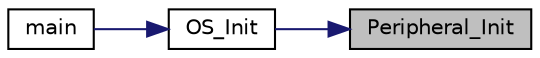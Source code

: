 digraph "Peripheral_Init"
{
 // LATEX_PDF_SIZE
  edge [fontname="Helvetica",fontsize="10",labelfontname="Helvetica",labelfontsize="10"];
  node [fontname="Helvetica",fontsize="10",shape=record];
  rankdir="RL";
  Node1 [label="Peripheral_Init",height=0.2,width=0.4,color="black", fillcolor="grey75", style="filled", fontcolor="black",tooltip="This function initializes extra IO used by OS, add new inits here."];
  Node1 -> Node2 [dir="back",color="midnightblue",fontsize="10",style="solid",fontname="Helvetica"];
  Node2 [label="OS_Init",height=0.2,width=0.4,color="black", fillcolor="white", style="filled",URL="$_o_s_8c.html#acb6df8f47f418aad9c9a9e045d7d1e6d",tooltip="initialize operating system, disable interrupts until OS_Launch initialize OS controlled I/O: serial,..."];
  Node2 -> Node3 [dir="back",color="midnightblue",fontsize="10",style="solid",fontname="Helvetica"];
  Node3 [label="main",height=0.2,width=0.4,color="black", fillcolor="white", style="filled",URL="$main_8c.html#a840291bc02cba5474a4cb46a9b9566fe",tooltip="Example usecase of RTOS."];
}
